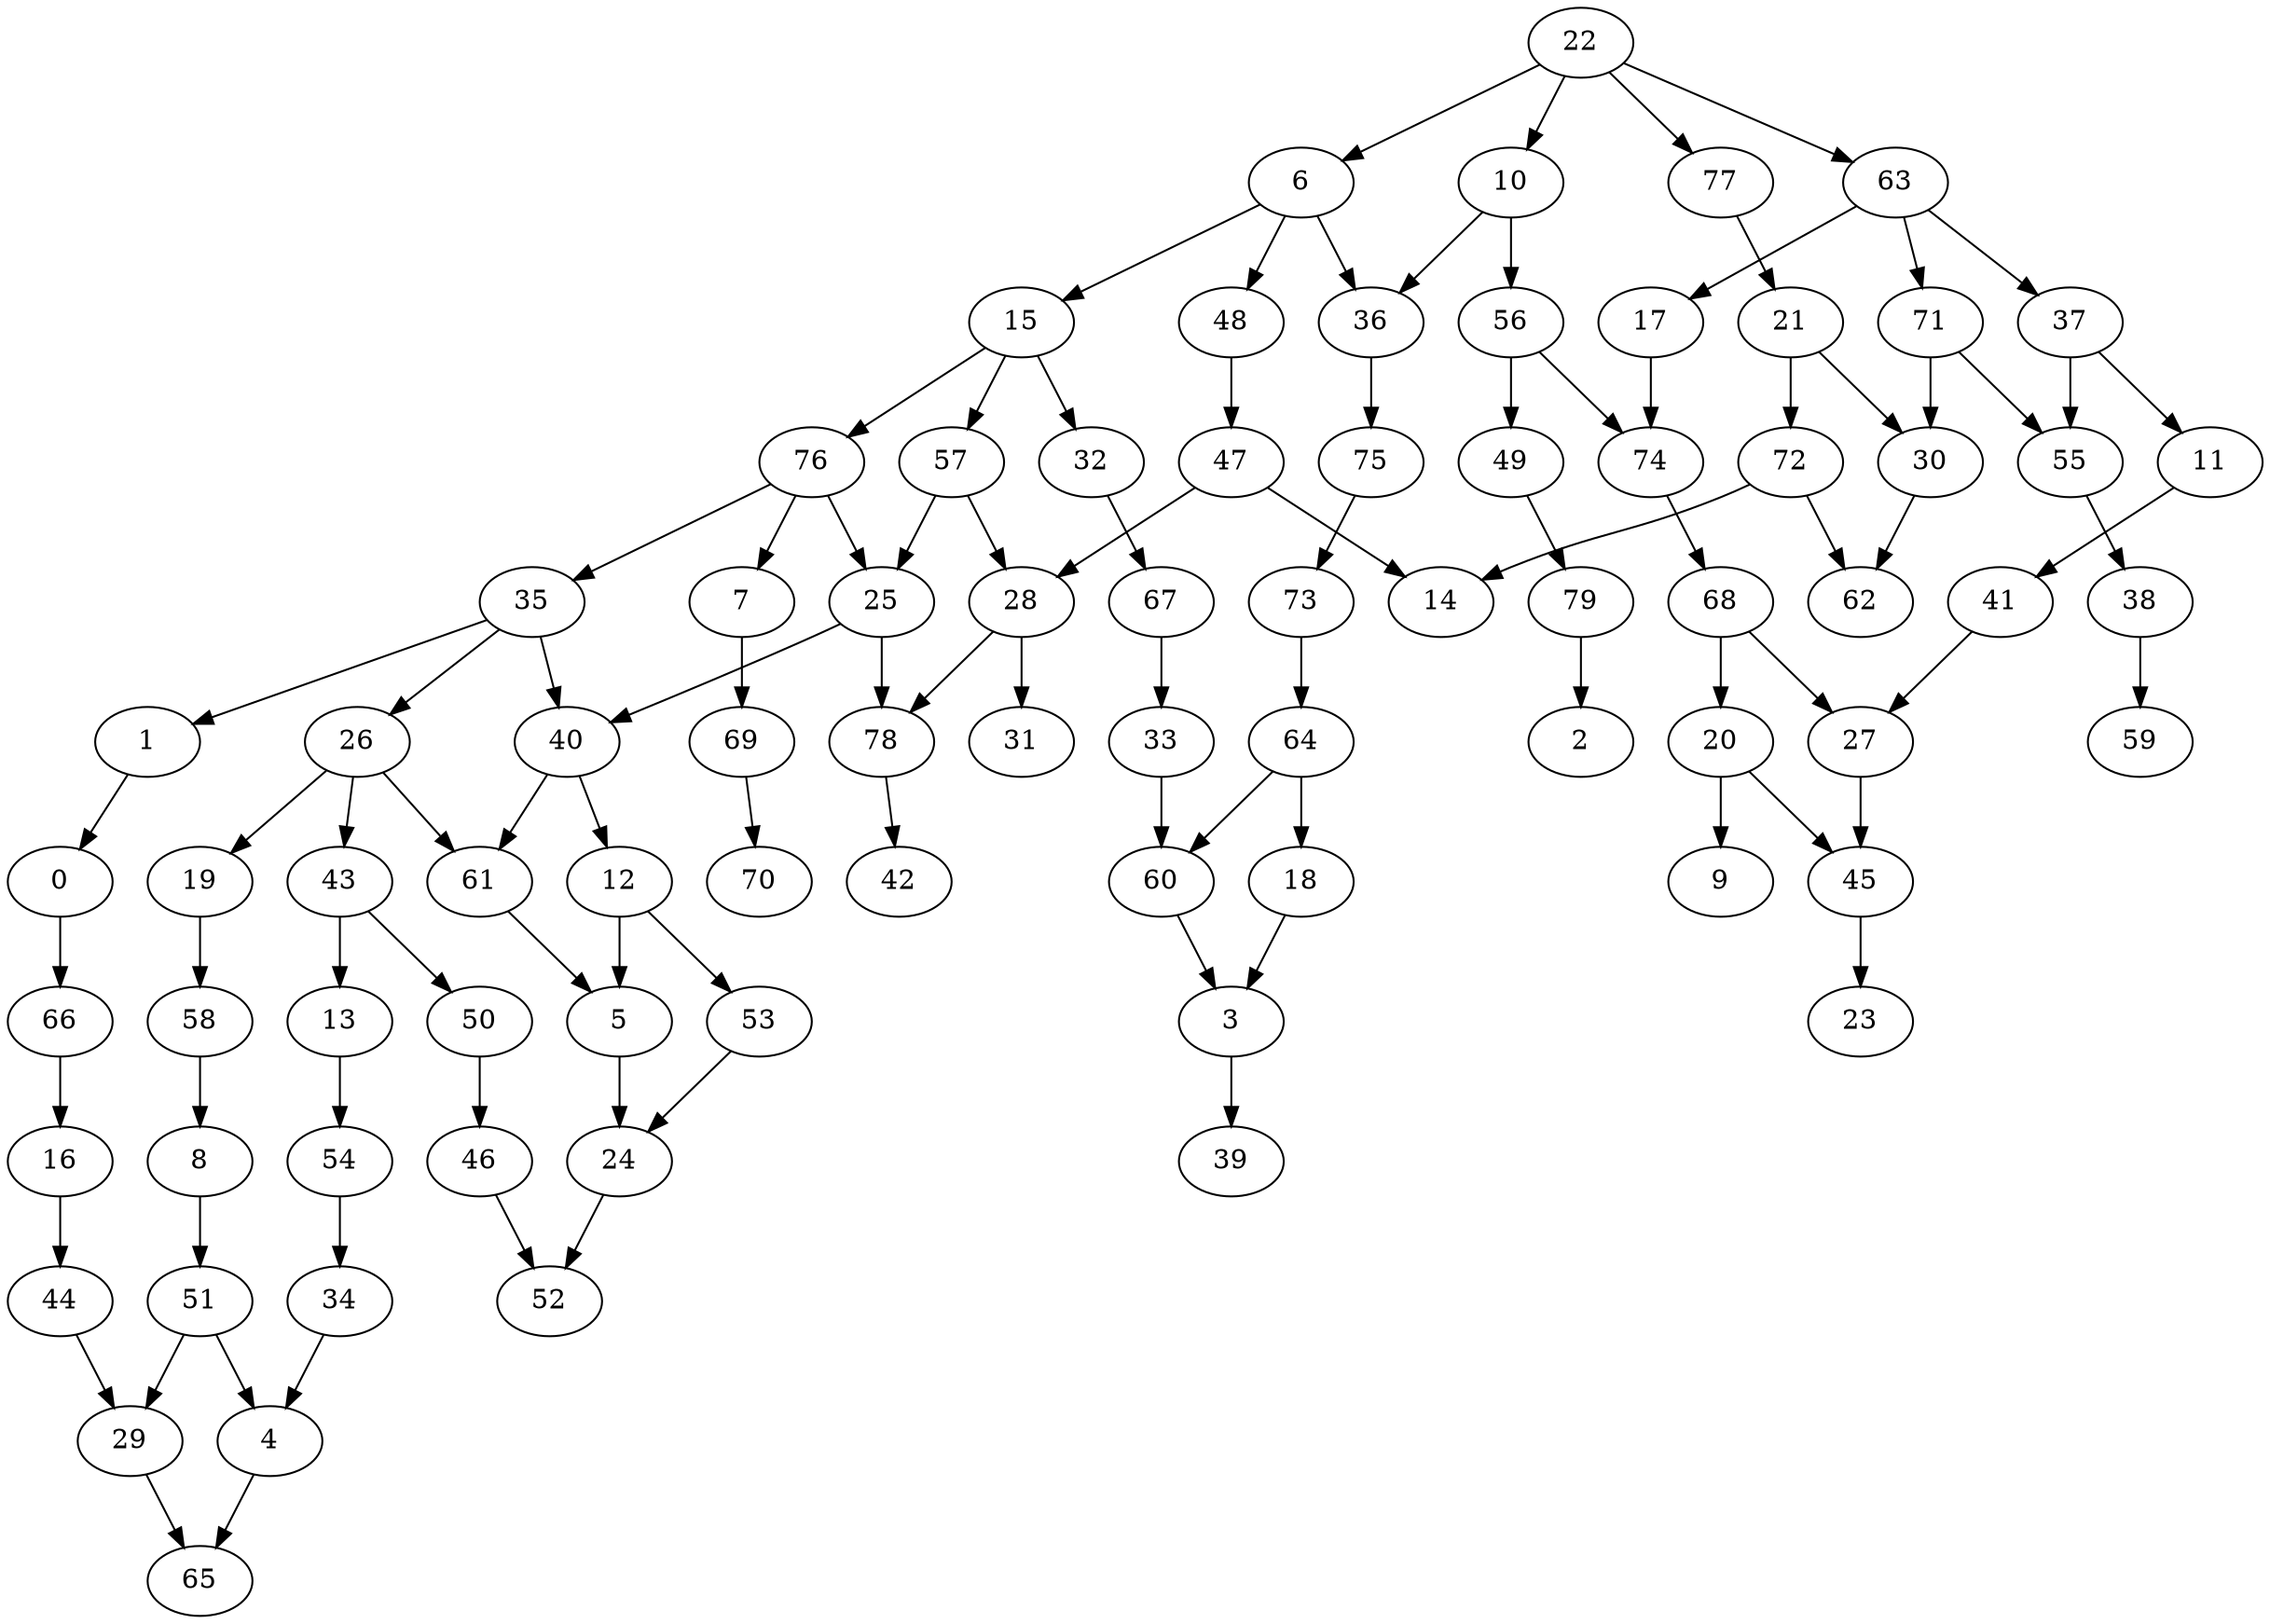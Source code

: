strict digraph "" {
	0 -> 66;
	1 -> 0;
	3 -> 39;
	4 -> 65;
	5 -> 24;
	6 -> 15;
	6 -> 36;
	6 -> 48;
	7 -> 69;
	8 -> 51;
	10 -> 36;
	10 -> 56;
	11 -> 41;
	12 -> 5;
	12 -> 53;
	13 -> 54;
	15 -> 32;
	15 -> 57;
	15 -> 76;
	16 -> 44;
	17 -> 74;
	18 -> 3;
	19 -> 58;
	20 -> 9;
	20 -> 45;
	21 -> 30;
	21 -> 72;
	22 -> 6;
	22 -> 10;
	22 -> 63;
	22 -> 77;
	24 -> 52;
	25 -> 40;
	25 -> 78;
	26 -> 19;
	26 -> 43;
	26 -> 61;
	27 -> 45;
	28 -> 31;
	28 -> 78;
	29 -> 65;
	30 -> 62;
	32 -> 67;
	33 -> 60;
	34 -> 4;
	35 -> 1;
	35 -> 26;
	35 -> 40;
	36 -> 75;
	37 -> 11;
	37 -> 55;
	38 -> 59;
	40 -> 12;
	40 -> 61;
	41 -> 27;
	43 -> 13;
	43 -> 50;
	44 -> 29;
	45 -> 23;
	46 -> 52;
	47 -> 14;
	47 -> 28;
	48 -> 47;
	49 -> 79;
	50 -> 46;
	51 -> 4;
	51 -> 29;
	53 -> 24;
	54 -> 34;
	55 -> 38;
	56 -> 49;
	56 -> 74;
	57 -> 25;
	57 -> 28;
	58 -> 8;
	60 -> 3;
	61 -> 5;
	63 -> 17;
	63 -> 37;
	63 -> 71;
	64 -> 18;
	64 -> 60;
	66 -> 16;
	67 -> 33;
	68 -> 20;
	68 -> 27;
	69 -> 70;
	71 -> 30;
	71 -> 55;
	72 -> 14;
	72 -> 62;
	73 -> 64;
	74 -> 68;
	75 -> 73;
	76 -> 7;
	76 -> 25;
	76 -> 35;
	77 -> 21;
	78 -> 42;
	79 -> 2;
}
